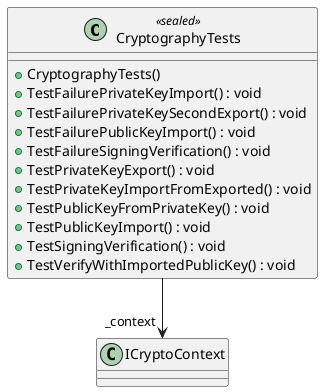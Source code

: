@startuml
class CryptographyTests <<sealed>> {
    + CryptographyTests()
    + TestFailurePrivateKeyImport() : void
    + TestFailurePrivateKeySecondExport() : void
    + TestFailurePublicKeyImport() : void
    + TestFailureSigningVerification() : void
    + TestPrivateKeyExport() : void
    + TestPrivateKeyImportFromExported() : void
    + TestPublicKeyFromPrivateKey() : void
    + TestPublicKeyImport() : void
    + TestSigningVerification() : void
    + TestVerifyWithImportedPublicKey() : void
}
CryptographyTests --> "_context" ICryptoContext
@enduml
